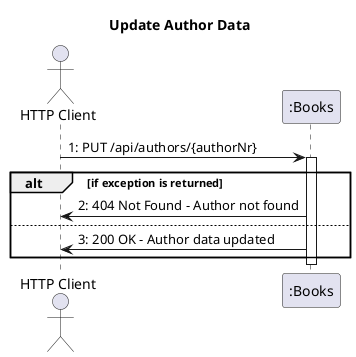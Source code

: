 @startuml
title Update Author Data
actor "HTTP Client" as client
participant ":Books" as Books

client -> Books: 1: PUT /api/authors/{authorNr}
activate Books
alt if exception is returned
  Books -> client: 2: 404 Not Found - Author not found
else
  Books -> client: 3: 200 OK - Author data updated
end
deactivate Books
@enduml